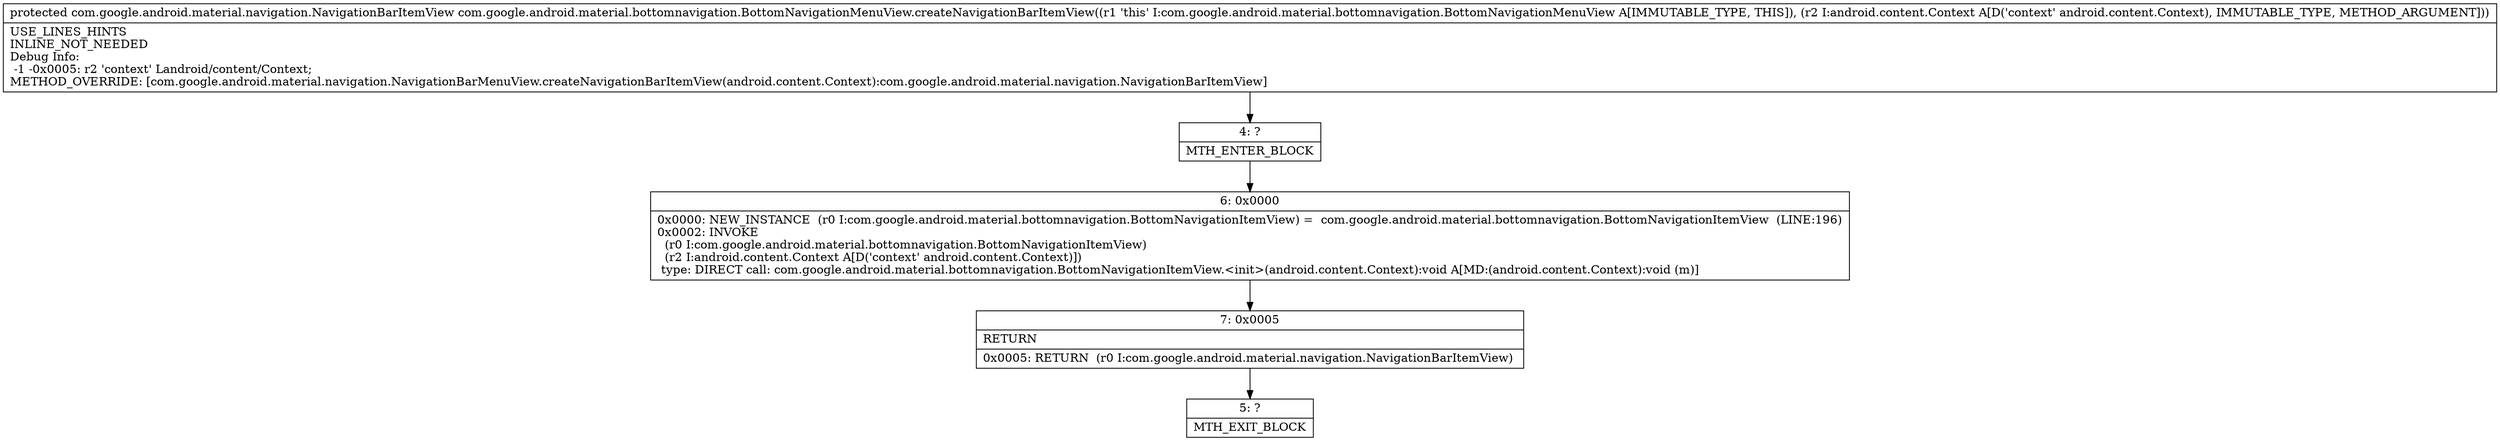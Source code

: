 digraph "CFG forcom.google.android.material.bottomnavigation.BottomNavigationMenuView.createNavigationBarItemView(Landroid\/content\/Context;)Lcom\/google\/android\/material\/navigation\/NavigationBarItemView;" {
Node_4 [shape=record,label="{4\:\ ?|MTH_ENTER_BLOCK\l}"];
Node_6 [shape=record,label="{6\:\ 0x0000|0x0000: NEW_INSTANCE  (r0 I:com.google.android.material.bottomnavigation.BottomNavigationItemView) =  com.google.android.material.bottomnavigation.BottomNavigationItemView  (LINE:196)\l0x0002: INVOKE  \l  (r0 I:com.google.android.material.bottomnavigation.BottomNavigationItemView)\l  (r2 I:android.content.Context A[D('context' android.content.Context)])\l type: DIRECT call: com.google.android.material.bottomnavigation.BottomNavigationItemView.\<init\>(android.content.Context):void A[MD:(android.content.Context):void (m)]\l}"];
Node_7 [shape=record,label="{7\:\ 0x0005|RETURN\l|0x0005: RETURN  (r0 I:com.google.android.material.navigation.NavigationBarItemView) \l}"];
Node_5 [shape=record,label="{5\:\ ?|MTH_EXIT_BLOCK\l}"];
MethodNode[shape=record,label="{protected com.google.android.material.navigation.NavigationBarItemView com.google.android.material.bottomnavigation.BottomNavigationMenuView.createNavigationBarItemView((r1 'this' I:com.google.android.material.bottomnavigation.BottomNavigationMenuView A[IMMUTABLE_TYPE, THIS]), (r2 I:android.content.Context A[D('context' android.content.Context), IMMUTABLE_TYPE, METHOD_ARGUMENT]))  | USE_LINES_HINTS\lINLINE_NOT_NEEDED\lDebug Info:\l  \-1 \-0x0005: r2 'context' Landroid\/content\/Context;\lMETHOD_OVERRIDE: [com.google.android.material.navigation.NavigationBarMenuView.createNavigationBarItemView(android.content.Context):com.google.android.material.navigation.NavigationBarItemView]\l}"];
MethodNode -> Node_4;Node_4 -> Node_6;
Node_6 -> Node_7;
Node_7 -> Node_5;
}

